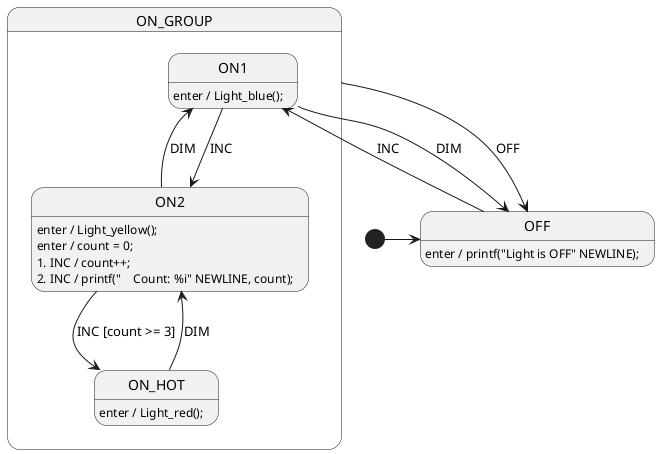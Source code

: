 @startuml LightSm


' //////////////////////// STATE ORGANIZATION ///////////////////////
' Note: StateSmith treats state names and events as case insensitive.
' More info: https://github.com/StateSmith/StateSmith/wiki/PlantUML

state OFF
state ON_GROUP {
    state ON1
    state ON2
    state ON_HOT
}

[*] -> OFF

' ///////////////////////// STATE HANDLERS /////////////////////////
' Syntax: https://github.com/StateSmith/StateSmith/wiki/Behaviors

OFF: enter / printf("Light is OFF" NEWLINE);
OFF --> ON1: INC

ON_GROUP --> OFF : OFF

ON1: enter / Light_blue();
ON1 --> ON2: INC
ON1 --> OFF: DIM

ON2: enter / Light_yellow();
ON2: enter / count = 0;
ON2: 1. INC / count++;
ON2: 2. INC / printf("    Count: %i" NEWLINE, count);
ON2 --> ON_HOT: INC [count >= 3]
ON2 --> ON1: DIM

ON_HOT: enter / Light_red();
ON_HOT --> ON2: DIM


' //////////////////////// StateSmith config ////////////////////////
' The below special comment block sets the StateSmith configuration.
' More info: https://github.com/StateSmith/StateSmith/issues/335

/'! $CONFIG : toml
[SmRunnerSettings]
transpilerId = "C99"

[RenderConfig]
FileTop = """
    // Whatever you put in this `FileTop` section will end up 
    // being printed at the top of every generated code file.
    """
AutoExpandedVars = """
    uint16_t count; // this var can be referenced in diagram
    """

[RenderConfig.C]
HFileIncludes = """
    // any additional includes you want in the header file
    """
CFileIncludes = """
    #include <stdio.h> // user include. required for printf.
    #include "Light.h" // user include. required for Light_* functions.
    """
CFileTop = """
    #define NEWLINE "\\n" // For StateSmith PlantUML issue https://github.com/StateSmith/StateSmith/issues/369
    """

# Tell GCC to pack the enum to save some RAM
CEnumDeclarer = "typedef enum __attribute__ ((packed)) {enumName}"
'/
@enduml